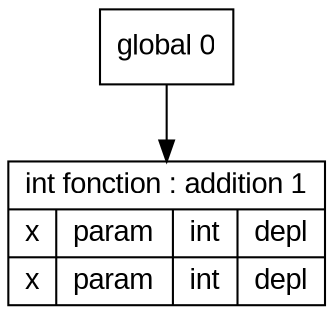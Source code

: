 digraph "tds"{

	node [fontname="Arial"];

	N1 [shape=record label="{ int fonction : addition 1
	| { x | param | int | depl }
	| { x | param | int | depl }
	}"];

	N0 [shape=record label="{ global 0
	}"];


	N0 -> N1; 
}
